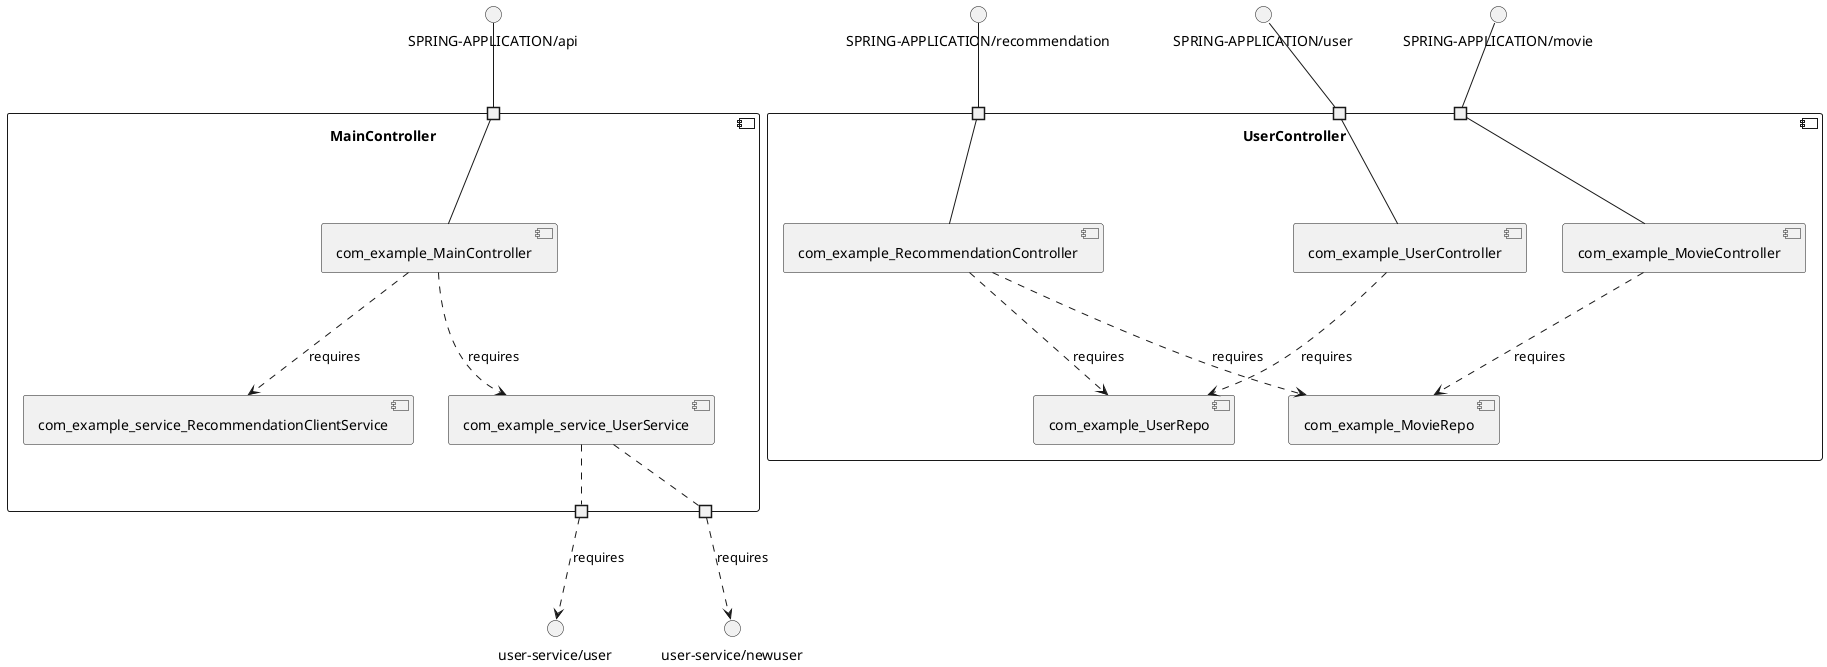 @startuml
skinparam fixCircleLabelOverlapping true
component "MainController\n\n\n\n\n\n" {
[com_example_service_UserService]
[com_example_MainController]
[com_example_service_RecommendationClientService]
portin " " as MainController.requires.SPRING_APPLICATION_api
portout " " as MainController.provides.user_service_user
portout " " as MainController.provides.user_service_newuser
[com_example_MainController]..>[com_example_service_RecommendationClientService] : requires
[com_example_MainController]..>[com_example_service_UserService] : requires
"MainController.requires.SPRING_APPLICATION_api"--[com_example_MainController]
[com_example_service_UserService].."MainController.provides.user_service_newuser"
[com_example_service_UserService].."MainController.provides.user_service_user"
}
interface "SPRING-APPLICATION/api" as interface.SPRING_APPLICATION_api
interface.SPRING_APPLICATION_api--"MainController.requires.SPRING_APPLICATION_api"
interface "user-service/newuser" as interface.user_service_newuser
"MainController.provides.user_service_newuser"..>interface.user_service_newuser : requires
interface "user-service/user" as interface.user_service_user
"MainController.provides.user_service_user"..>interface.user_service_user : requires
component "UserController\n\n\n\n\n\n" {
[com_example_MovieRepo]
[com_example_UserRepo]
[com_example_RecommendationController]
[com_example_MovieController]
[com_example_UserController]
portin " " as UserController.requires.SPRING_APPLICATION_recommendation
portin " " as UserController.requires.SPRING_APPLICATION_movie
portin " " as UserController.requires.SPRING_APPLICATION_user
[com_example_RecommendationController]..>[com_example_MovieRepo] : requires
[com_example_MovieController]..>[com_example_MovieRepo] : requires
[com_example_RecommendationController]..>[com_example_UserRepo] : requires
[com_example_UserController]..>[com_example_UserRepo] : requires
"UserController.requires.SPRING_APPLICATION_recommendation"--[com_example_RecommendationController]
"UserController.requires.SPRING_APPLICATION_user"--[com_example_UserController]
"UserController.requires.SPRING_APPLICATION_movie"--[com_example_MovieController]
}
interface "SPRING-APPLICATION/recommendation" as interface.SPRING_APPLICATION_recommendation
interface.SPRING_APPLICATION_recommendation--"UserController.requires.SPRING_APPLICATION_recommendation"
interface "SPRING-APPLICATION/user" as interface.SPRING_APPLICATION_user
interface.SPRING_APPLICATION_user--"UserController.requires.SPRING_APPLICATION_user"
interface "SPRING-APPLICATION/movie" as interface.SPRING_APPLICATION_movie
interface.SPRING_APPLICATION_movie--"UserController.requires.SPRING_APPLICATION_movie"

@enduml
